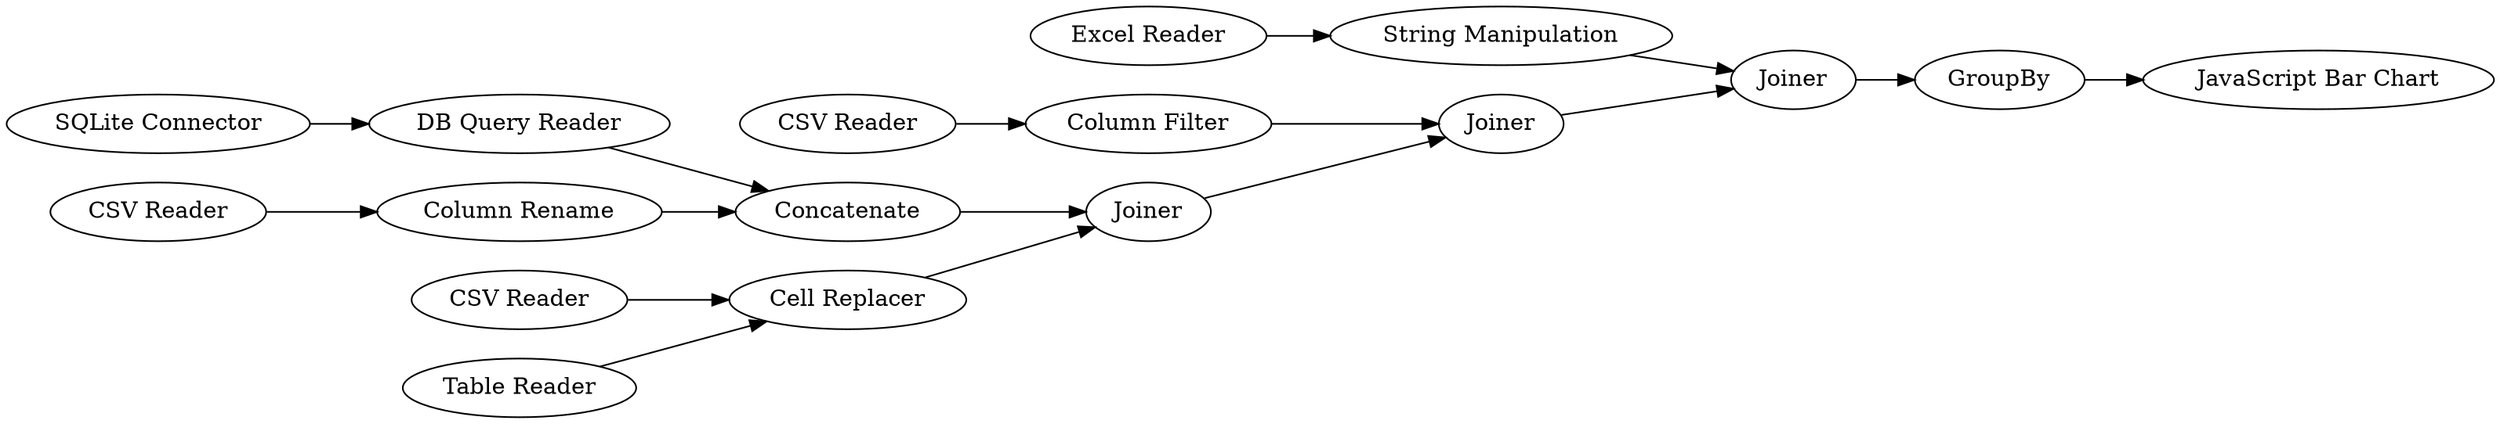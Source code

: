digraph {
	129 -> 271
	268 -> 129
	244 -> 255
	274 -> 129
	272 -> 273
	263 -> 272
	260 -> 261
	273 -> 244
	271 -> 272
	269 -> 156
	267 -> 263
	156 -> 143
	261 -> 143
	143 -> 271
	266 -> 240
	240 -> 273
	260 [label="SQLite Connector"]
	274 [label="Table Reader"]
	263 [label="Column Filter"]
	267 [label="CSV Reader"]
	156 [label="Column Rename"]
	143 [label=Concatenate]
	244 [label=GroupBy]
	255 [label="JavaScript Bar Chart"]
	261 [label="DB Query Reader"]
	269 [label="CSV Reader"]
	272 [label=Joiner]
	273 [label=Joiner]
	266 [label="Excel Reader"]
	271 [label=Joiner]
	129 [label="Cell Replacer"]
	240 [label="String Manipulation"]
	268 [label="CSV Reader"]
	rankdir=LR
}
